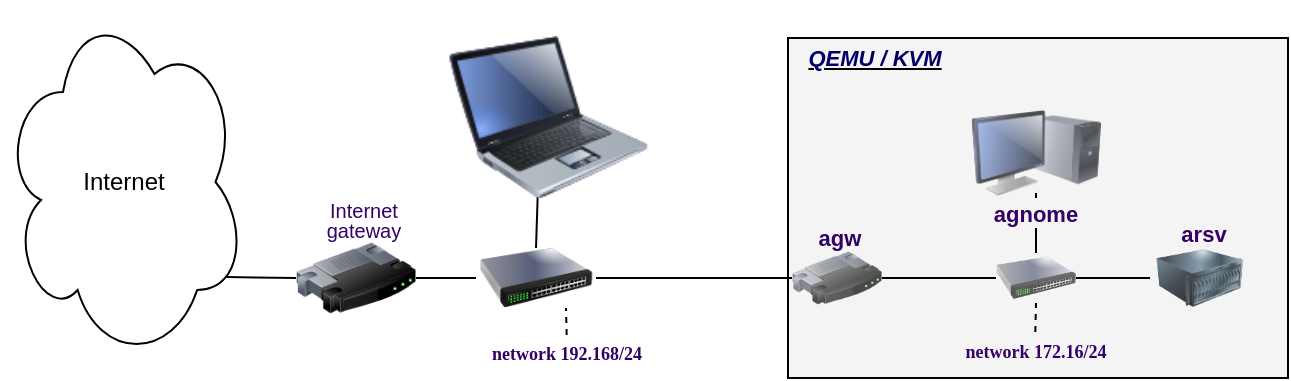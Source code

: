 <mxfile>
    <diagram id="ReO1s6_9v_vZGgETcn_S" name="Page-1">
        <mxGraphModel dx="701" dy="461" grid="0" gridSize="10" guides="1" tooltips="1" connect="1" arrows="1" fold="1" page="1" pageScale="1" pageWidth="1169" pageHeight="827" background="#ffffff" math="0" shadow="0">
            <root>
                <mxCell id="0"/>
                <mxCell id="1" parent="0"/>
                <mxCell id="24" value="" style="rounded=0;whiteSpace=wrap;html=1;glass=0;fillColor=#F4F4F4;strokeColor=default;" parent="1" vertex="1">
                    <mxGeometry x="516" y="260" width="250" height="170" as="geometry"/>
                </mxCell>
                <mxCell id="8" style="edgeStyle=none;html=1;entryX=0;entryY=0.5;entryDx=0;entryDy=0;exitX=0.92;exitY=0.764;exitDx=0;exitDy=0;exitPerimeter=0;endArrow=none;endFill=0;" parent="1" source="2" target="3" edge="1">
                    <mxGeometry relative="1" as="geometry"/>
                </mxCell>
                <mxCell id="2" value="Internet" style="ellipse;shape=cloud;whiteSpace=wrap;html=1;fillColor=none;strokeColor=default;" parent="1" vertex="1">
                    <mxGeometry x="123" y="242" width="122" height="180" as="geometry"/>
                </mxCell>
                <mxCell id="7" style="edgeStyle=none;html=1;entryX=0;entryY=0.5;entryDx=0;entryDy=0;endArrow=none;endFill=0;" parent="1" source="3" target="5" edge="1">
                    <mxGeometry relative="1" as="geometry"/>
                </mxCell>
                <mxCell id="3" value="" style="image;html=1;image=img/lib/clip_art/networking/Router_128x128.png" parent="1" vertex="1">
                    <mxGeometry x="270" y="360" width="60" height="40" as="geometry"/>
                </mxCell>
                <mxCell id="5" value="" style="image;html=1;image=img/lib/clip_art/networking/Switch_128x128.png" parent="1" vertex="1">
                    <mxGeometry x="360" y="365" width="60" height="30" as="geometry"/>
                </mxCell>
                <mxCell id="22" style="edgeStyle=none;html=1;entryX=0.5;entryY=0;entryDx=0;entryDy=0;strokeColor=default;endArrow=none;endFill=0;exitX=0.445;exitY=0.991;exitDx=0;exitDy=0;exitPerimeter=0;" parent="1" source="21" target="5" edge="1">
                    <mxGeometry relative="1" as="geometry"/>
                </mxCell>
                <mxCell id="21" value="" style="image;html=1;image=img/lib/clip_art/computers/Laptop_128x128.png" parent="1" vertex="1">
                    <mxGeometry x="345" y="259" width="103" height="81" as="geometry"/>
                </mxCell>
                <mxCell id="25" value="&lt;b&gt;&lt;i&gt;&lt;u&gt;&lt;font color=&quot;#000066&quot; style=&quot;font-size: 11px;&quot;&gt;QEMU / KVM&lt;/font&gt;&lt;/u&gt;&lt;/i&gt;&lt;/b&gt;" style="text;html=1;strokeColor=none;fillColor=none;align=center;verticalAlign=middle;whiteSpace=wrap;rounded=0;glass=0;opacity=40;" parent="1" vertex="1">
                    <mxGeometry x="516" y="260" width="87" height="20" as="geometry"/>
                </mxCell>
                <mxCell id="27" style="edgeStyle=none;html=1;entryX=1;entryY=0.5;entryDx=0;entryDy=0;fontSize=16;fontColor=#000066;endArrow=none;endFill=0;" parent="1" source="26" target="5" edge="1">
                    <mxGeometry relative="1" as="geometry"/>
                </mxCell>
                <mxCell id="26" value="" style="image;html=1;image=img/lib/clip_art/networking/Router_128x128.png;opacity=70;" parent="1" vertex="1">
                    <mxGeometry x="518" y="363.75" width="45" height="32.5" as="geometry"/>
                </mxCell>
                <mxCell id="29" style="edgeStyle=none;html=1;fontSize=16;fontColor=#000066;endArrow=none;endFill=0;exitX=0;exitY=0.5;exitDx=0;exitDy=0;entryX=1;entryY=0.5;entryDx=0;entryDy=0;" parent="1" source="30" edge="1" target="26">
                    <mxGeometry relative="1" as="geometry">
                        <mxPoint x="680" y="380" as="sourcePoint"/>
                        <mxPoint x="590" y="380" as="targetPoint"/>
                    </mxGeometry>
                </mxCell>
                <mxCell id="31" style="edgeStyle=none;html=1;entryX=1;entryY=0.5;entryDx=0;entryDy=0;fontSize=16;fontColor=#000066;endArrow=none;endFill=0;" parent="1" source="28" target="30" edge="1">
                    <mxGeometry relative="1" as="geometry"/>
                </mxCell>
                <mxCell id="28" value="" style="image;html=1;image=img/lib/clip_art/computers/Server_128x128.png;glass=0;fontSize=16;fontColor=#000066;fillColor=#F4F4F4;opacity=80;" parent="1" vertex="1">
                    <mxGeometry x="697" y="365.5" width="50" height="29" as="geometry"/>
                </mxCell>
                <mxCell id="30" value="" style="image;html=1;image=img/lib/clip_art/networking/Switch_128x128.png;opacity=70;" parent="1" vertex="1">
                    <mxGeometry x="620" y="367.5" width="40" height="25" as="geometry"/>
                </mxCell>
                <mxCell id="37" style="edgeStyle=none;rounded=0;html=1;entryX=0.5;entryY=0;entryDx=0;entryDy=0;fontSize=16;fontColor=#000066;endArrow=none;endFill=0;startArrow=none;" parent="1" source="41" target="30" edge="1">
                    <mxGeometry relative="1" as="geometry"/>
                </mxCell>
                <mxCell id="36" value="" style="image;html=1;image=img/lib/clip_art/computers/Monitor_Tower_128x128.png;glass=0;fontSize=16;fontColor=#000066;fillColor=#F4F4F4;opacity=70;" parent="1" vertex="1">
                    <mxGeometry x="607.5" y="295" width="65" height="45" as="geometry"/>
                </mxCell>
                <mxCell id="38" value="&lt;b&gt;&lt;font color=&quot;#330066&quot; style=&quot;font-size: 11px;&quot;&gt;agw&lt;br&gt;&lt;/font&gt;&lt;/b&gt;" style="text;html=1;strokeColor=none;fillColor=none;align=center;verticalAlign=middle;whiteSpace=wrap;rounded=0;glass=0;fontSize=16;fontColor=#000066;opacity=70;" parent="1" vertex="1">
                    <mxGeometry x="520" y="348" width="44" height="19" as="geometry"/>
                </mxCell>
                <mxCell id="39" value="&lt;p style=&quot;line-height: 50%;&quot;&gt;&lt;span style=&quot;font-size: 10px;&quot;&gt;&lt;font color=&quot;#330066&quot; style=&quot;font-size: 10px;&quot;&gt;Internet gateway&lt;/font&gt;&lt;/span&gt;&lt;/p&gt;" style="text;html=1;strokeColor=none;fillColor=none;align=center;verticalAlign=middle;whiteSpace=wrap;rounded=0;glass=0;fontSize=16;fontColor=#000066;opacity=70;" parent="1" vertex="1">
                    <mxGeometry x="274" y="339" width="60" height="22" as="geometry"/>
                </mxCell>
                <mxCell id="44" style="edgeStyle=none;rounded=1;html=1;entryX=0.5;entryY=1;entryDx=0;entryDy=0;fontFamily=Lucida Console;fontSize=9;dashed=1;endArrow=none;endFill=0;" edge="1" parent="1" source="43" target="30">
                    <mxGeometry relative="1" as="geometry"/>
                </mxCell>
                <mxCell id="43" value="&lt;font face=&quot;Lucida Console&quot; color=&quot;#330066&quot; style=&quot;font-size: 9px;&quot;&gt;&lt;b&gt;network 172.16/24&lt;/b&gt;&lt;/font&gt;" style="text;html=1;strokeColor=none;fillColor=none;align=center;verticalAlign=middle;whiteSpace=wrap;rounded=0;glass=0;fontSize=16;fontColor=#000066;opacity=70;rotation=0;" vertex="1" parent="1">
                    <mxGeometry x="602.5" y="407" width="74" height="13.5" as="geometry"/>
                </mxCell>
                <mxCell id="45" style="edgeStyle=none;rounded=1;html=1;fontFamily=Lucida Console;fontSize=9;dashed=1;endArrow=none;endFill=0;entryX=0.75;entryY=1;entryDx=0;entryDy=0;" edge="1" parent="1" source="46" target="5">
                    <mxGeometry relative="1" as="geometry">
                        <mxPoint x="335" y="402.5" as="targetPoint"/>
                    </mxGeometry>
                </mxCell>
                <mxCell id="46" value="&lt;font face=&quot;Lucida Console&quot; color=&quot;#330066&quot; style=&quot;font-size: 9px;&quot;&gt;&lt;b&gt;network 192.168/24&lt;/b&gt;&lt;/font&gt;" style="text;html=1;strokeColor=none;fillColor=none;align=center;verticalAlign=middle;whiteSpace=wrap;rounded=0;glass=0;fontSize=16;fontColor=#000066;opacity=70;rotation=0;" vertex="1" parent="1">
                    <mxGeometry x="366" y="408.5" width="79" height="13.5" as="geometry"/>
                </mxCell>
                <mxCell id="48" value="" style="edgeStyle=none;rounded=0;html=1;entryX=0.5;entryY=0;entryDx=0;entryDy=0;fontSize=16;fontColor=#000066;endArrow=none;endFill=0;" edge="1" parent="1" source="36" target="41">
                    <mxGeometry relative="1" as="geometry">
                        <mxPoint x="640" y="340" as="sourcePoint"/>
                        <mxPoint x="640" y="367.5" as="targetPoint"/>
                    </mxGeometry>
                </mxCell>
                <mxCell id="41" value="&lt;b&gt;&lt;font color=&quot;#330066&quot; style=&quot;font-size: 11px;&quot;&gt;agnome&lt;/font&gt;&lt;/b&gt;" style="text;html=1;strokeColor=none;fillColor=none;align=center;verticalAlign=middle;whiteSpace=wrap;rounded=0;glass=0;fontSize=16;fontColor=#000066;opacity=70;" vertex="1" parent="1">
                    <mxGeometry x="610" y="337.5" width="60" height="17.5" as="geometry"/>
                </mxCell>
                <mxCell id="50" value="&lt;b&gt;&lt;font color=&quot;#330066&quot; style=&quot;font-size: 11px;&quot;&gt;arsv&lt;/font&gt;&lt;/b&gt;" style="text;html=1;strokeColor=none;fillColor=none;align=center;verticalAlign=middle;whiteSpace=wrap;rounded=0;glass=0;fontSize=16;fontColor=#000066;opacity=70;" vertex="1" parent="1">
                    <mxGeometry x="702" y="347.5" width="44" height="17.5" as="geometry"/>
                </mxCell>
            </root>
        </mxGraphModel>
    </diagram>
</mxfile>